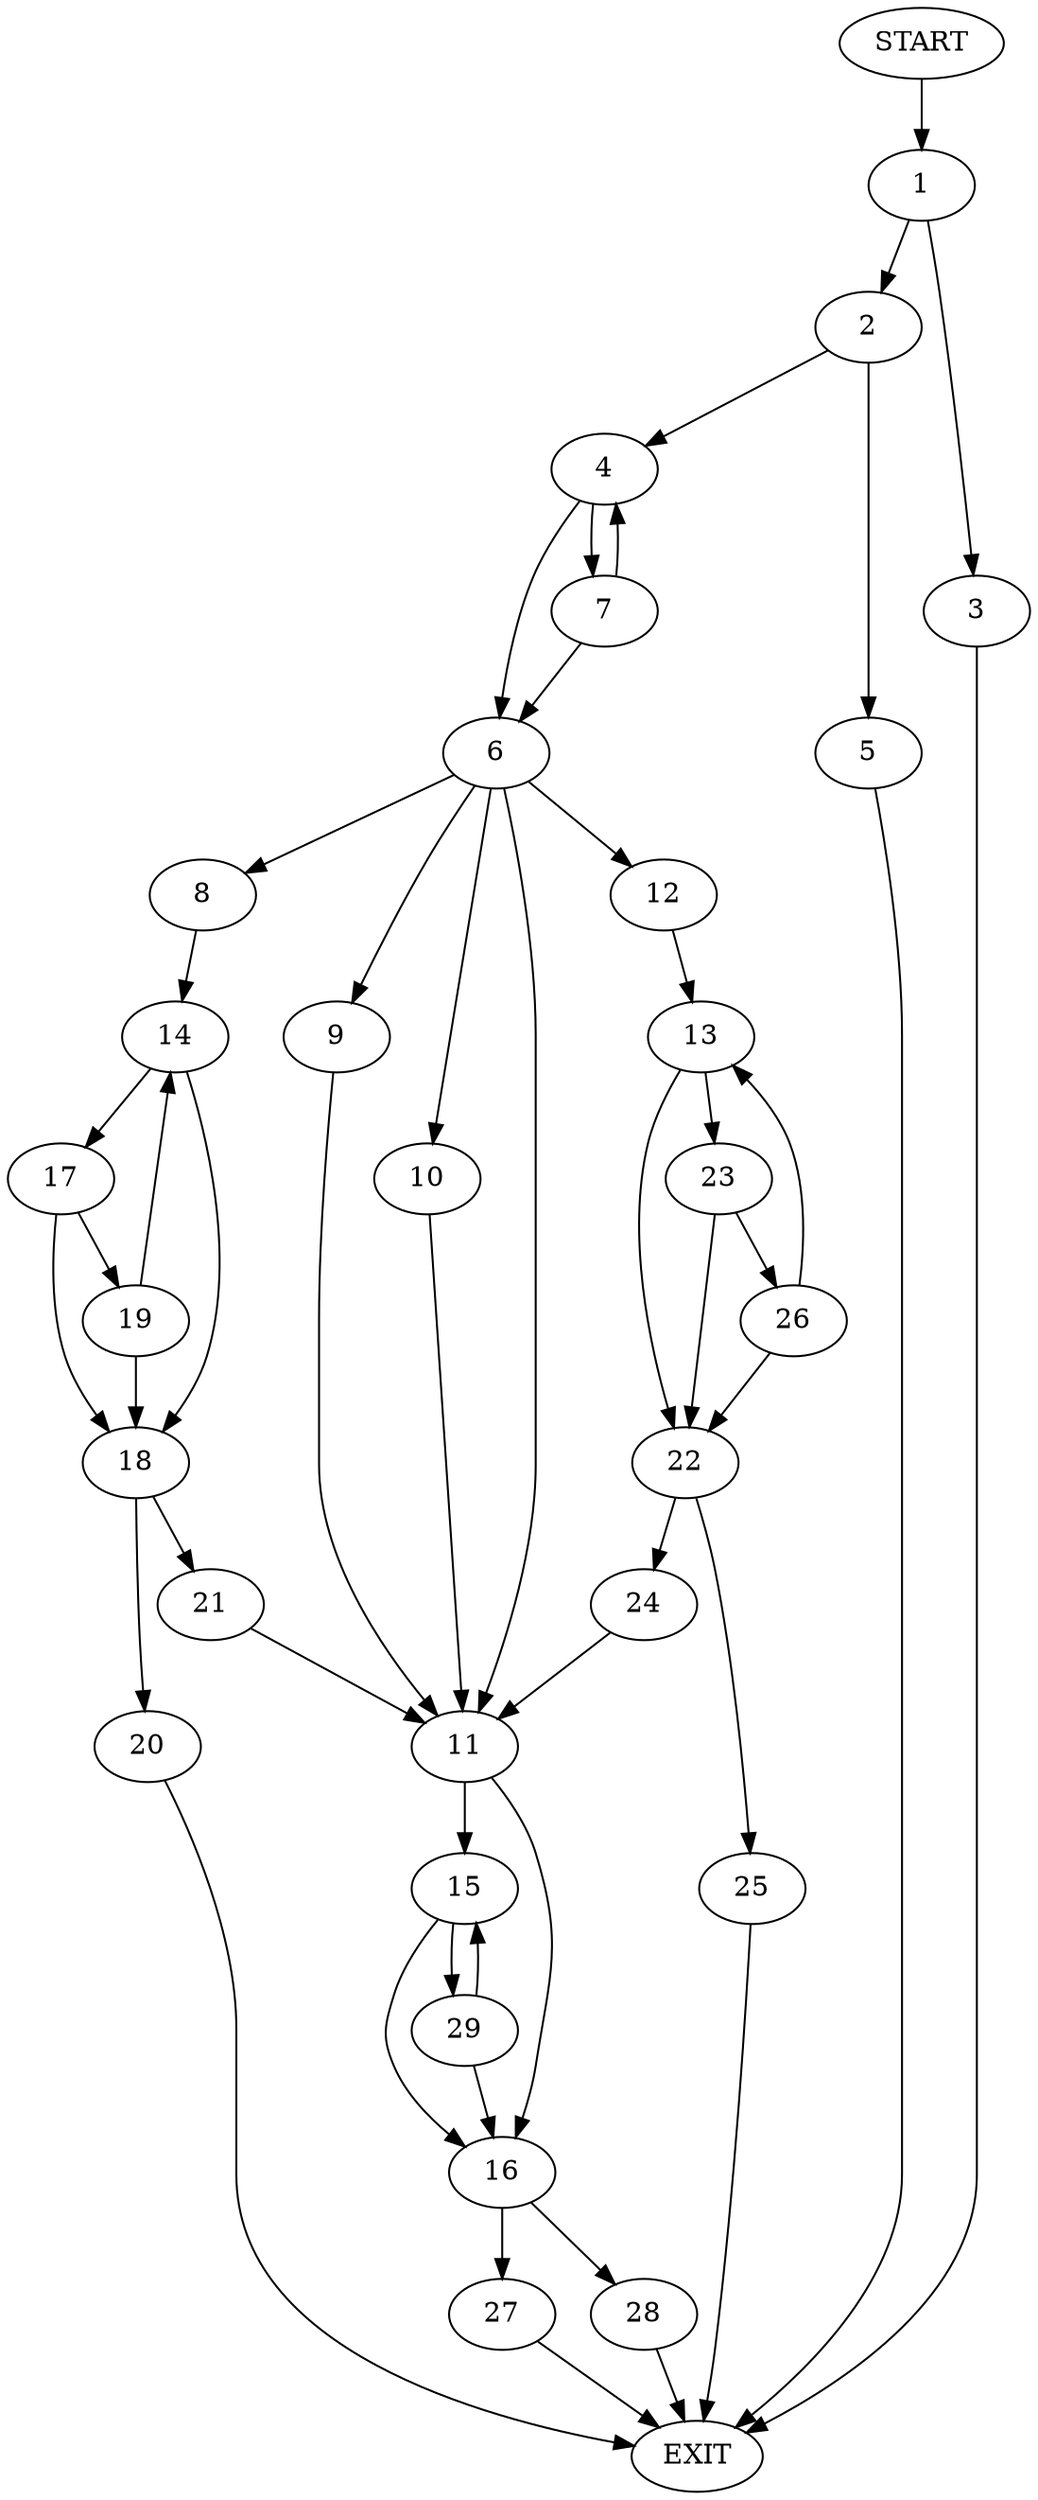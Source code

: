 digraph {
0 [label="START"]
30 [label="EXIT"]
0 -> 1
1 -> 2
1 -> 3
2 -> 4
2 -> 5
3 -> 30
5 -> 30
4 -> 6
4 -> 7
7 -> 6
7 -> 4
6 -> 8
6 -> 9
6 -> 10
6 -> 11
6 -> 12
12 -> 13
9 -> 11
8 -> 14
11 -> 15
11 -> 16
10 -> 11
14 -> 17
14 -> 18
17 -> 19
17 -> 18
18 -> 20
18 -> 21
19 -> 14
19 -> 18
20 -> 30
21 -> 11
13 -> 22
13 -> 23
22 -> 24
22 -> 25
23 -> 22
23 -> 26
26 -> 22
26 -> 13
24 -> 11
25 -> 30
16 -> 27
16 -> 28
15 -> 16
15 -> 29
29 -> 15
29 -> 16
28 -> 30
27 -> 30
}

